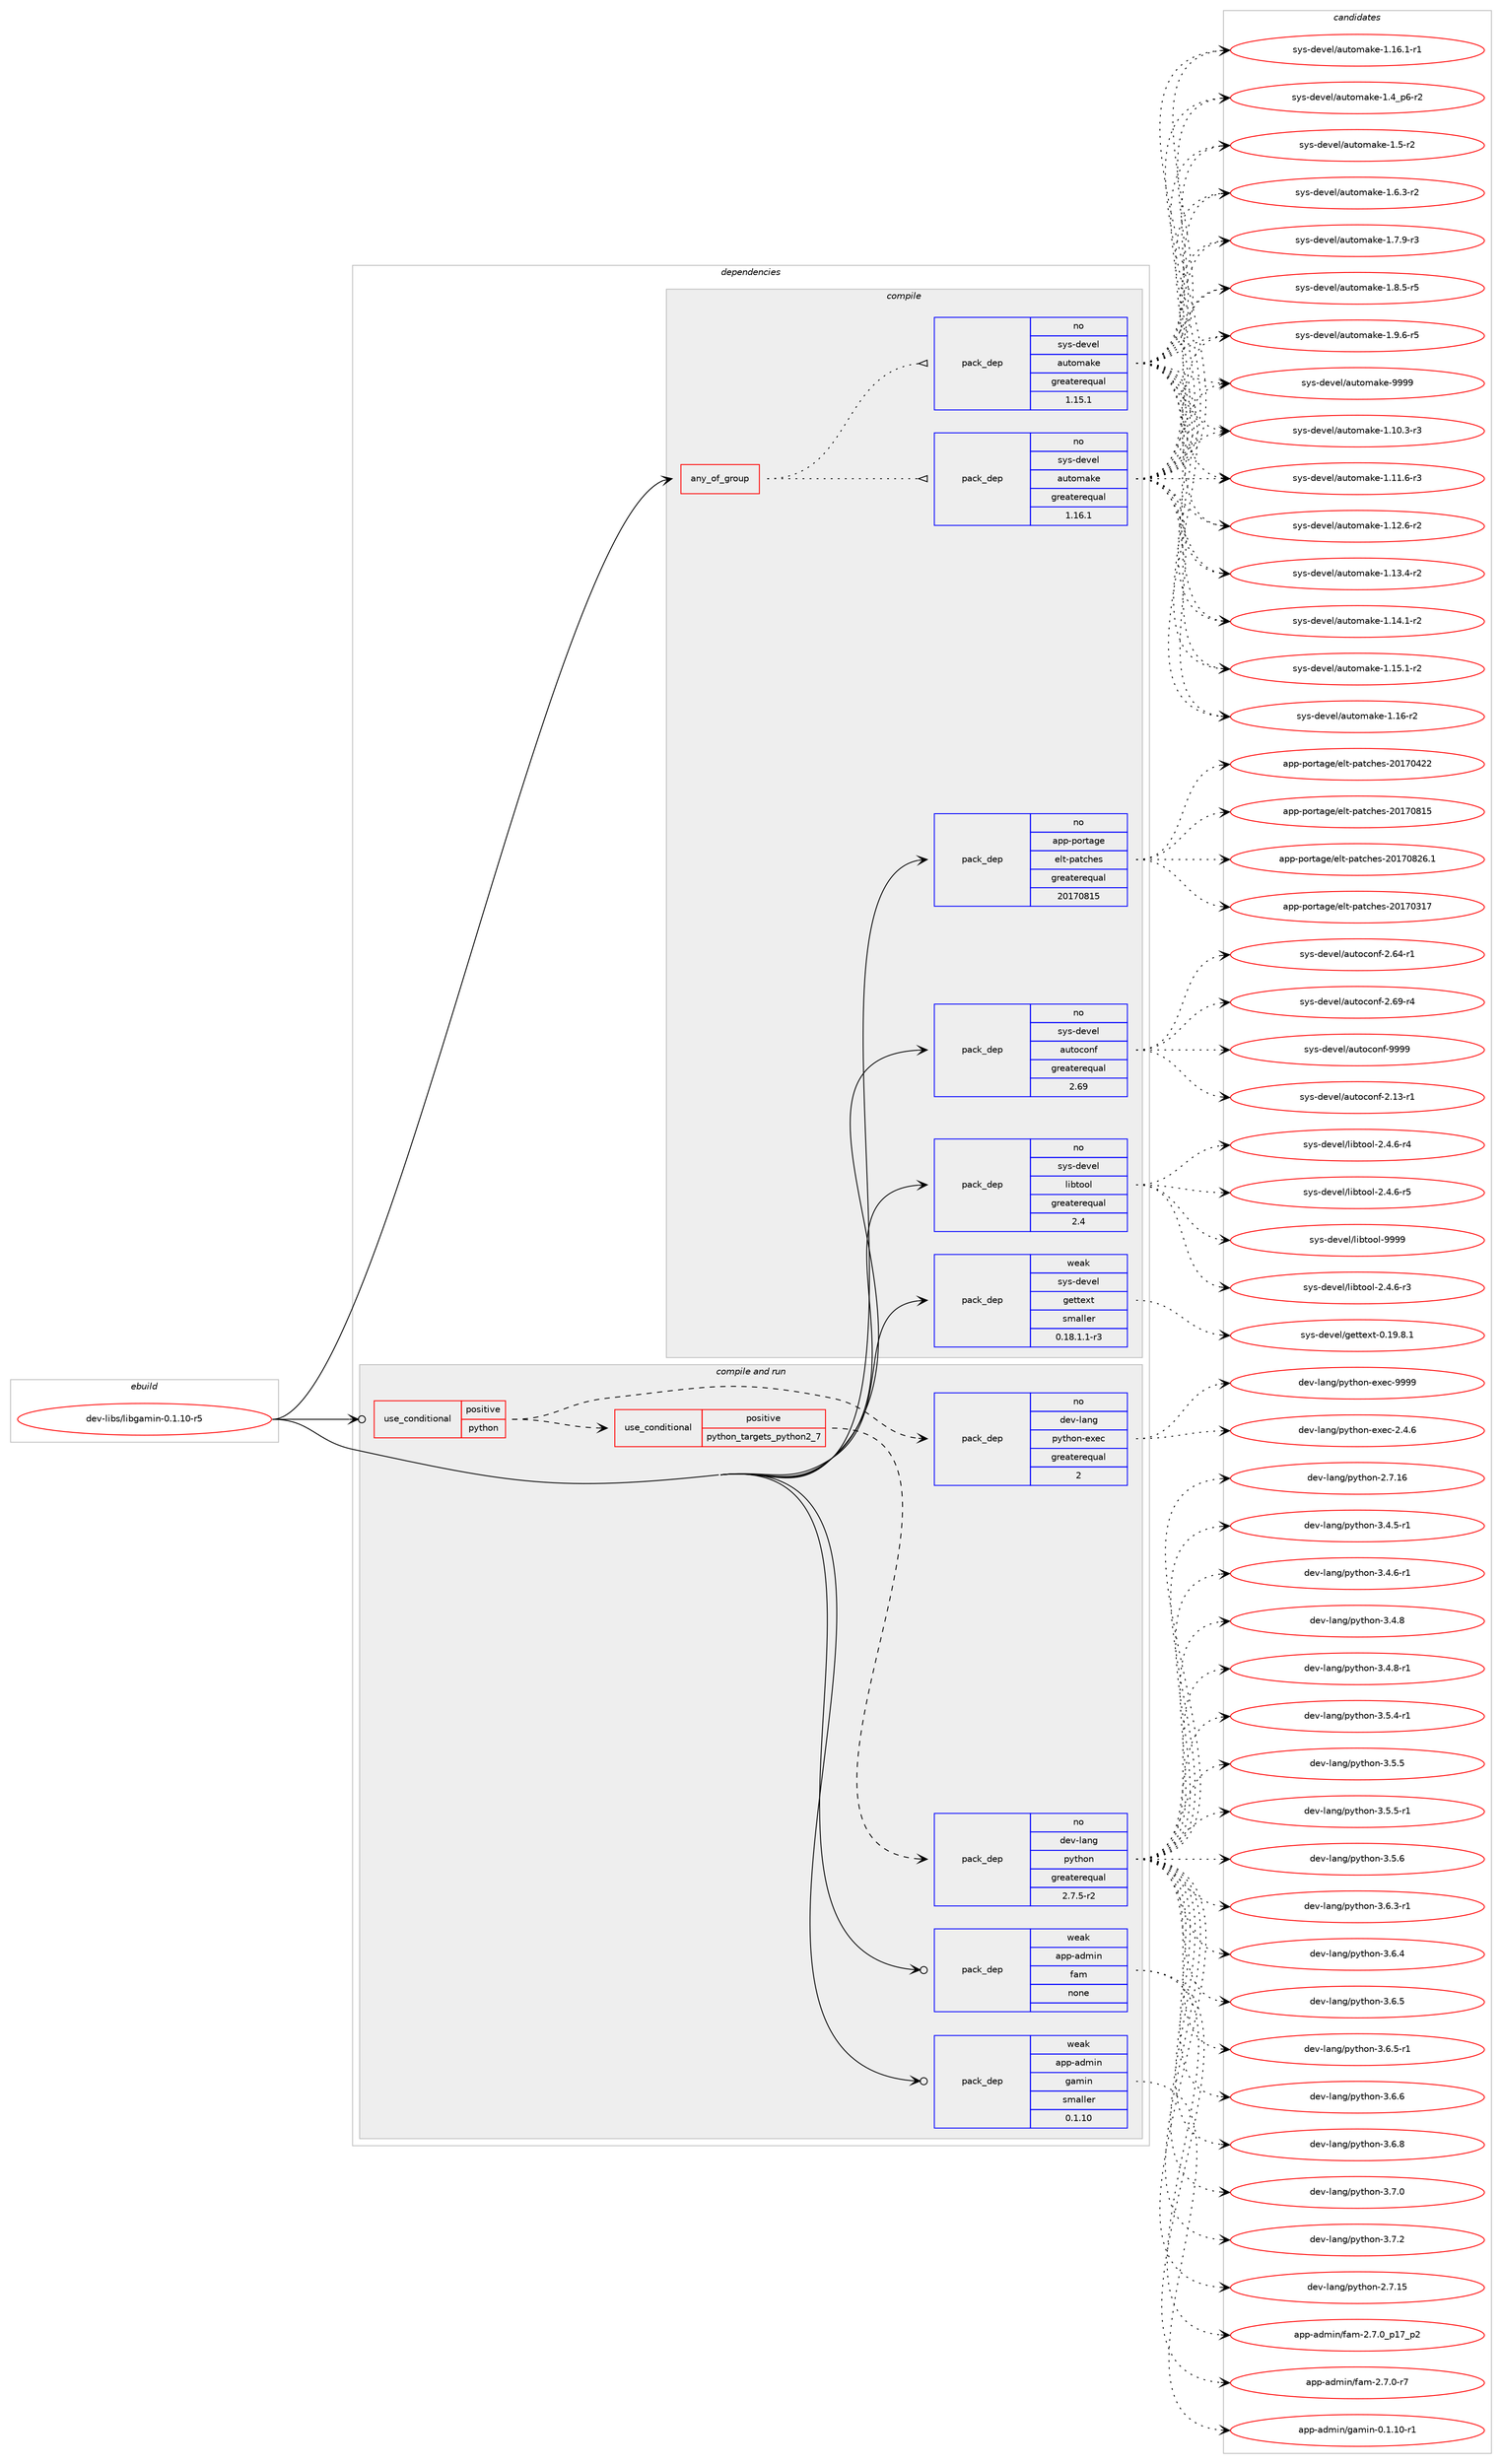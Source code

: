digraph prolog {

# *************
# Graph options
# *************

newrank=true;
concentrate=true;
compound=true;
graph [rankdir=LR,fontname=Helvetica,fontsize=10,ranksep=1.5];#, ranksep=2.5, nodesep=0.2];
edge  [arrowhead=vee];
node  [fontname=Helvetica,fontsize=10];

# **********
# The ebuild
# **********

subgraph cluster_leftcol {
color=gray;
rank=same;
label=<<i>ebuild</i>>;
id [label="dev-libs/libgamin-0.1.10-r5", color=red, width=4, href="../dev-libs/libgamin-0.1.10-r5.svg"];
}

# ****************
# The dependencies
# ****************

subgraph cluster_midcol {
color=gray;
label=<<i>dependencies</i>>;
subgraph cluster_compile {
fillcolor="#eeeeee";
style=filled;
label=<<i>compile</i>>;
subgraph any22254 {
dependency1367753 [label=<<TABLE BORDER="0" CELLBORDER="1" CELLSPACING="0" CELLPADDING="4"><TR><TD CELLPADDING="10">any_of_group</TD></TR></TABLE>>, shape=none, color=red];subgraph pack978991 {
dependency1367754 [label=<<TABLE BORDER="0" CELLBORDER="1" CELLSPACING="0" CELLPADDING="4" WIDTH="220"><TR><TD ROWSPAN="6" CELLPADDING="30">pack_dep</TD></TR><TR><TD WIDTH="110">no</TD></TR><TR><TD>sys-devel</TD></TR><TR><TD>automake</TD></TR><TR><TD>greaterequal</TD></TR><TR><TD>1.16.1</TD></TR></TABLE>>, shape=none, color=blue];
}
dependency1367753:e -> dependency1367754:w [weight=20,style="dotted",arrowhead="oinv"];
subgraph pack978992 {
dependency1367755 [label=<<TABLE BORDER="0" CELLBORDER="1" CELLSPACING="0" CELLPADDING="4" WIDTH="220"><TR><TD ROWSPAN="6" CELLPADDING="30">pack_dep</TD></TR><TR><TD WIDTH="110">no</TD></TR><TR><TD>sys-devel</TD></TR><TR><TD>automake</TD></TR><TR><TD>greaterequal</TD></TR><TR><TD>1.15.1</TD></TR></TABLE>>, shape=none, color=blue];
}
dependency1367753:e -> dependency1367755:w [weight=20,style="dotted",arrowhead="oinv"];
}
id:e -> dependency1367753:w [weight=20,style="solid",arrowhead="vee"];
subgraph pack978993 {
dependency1367756 [label=<<TABLE BORDER="0" CELLBORDER="1" CELLSPACING="0" CELLPADDING="4" WIDTH="220"><TR><TD ROWSPAN="6" CELLPADDING="30">pack_dep</TD></TR><TR><TD WIDTH="110">no</TD></TR><TR><TD>app-portage</TD></TR><TR><TD>elt-patches</TD></TR><TR><TD>greaterequal</TD></TR><TR><TD>20170815</TD></TR></TABLE>>, shape=none, color=blue];
}
id:e -> dependency1367756:w [weight=20,style="solid",arrowhead="vee"];
subgraph pack978994 {
dependency1367757 [label=<<TABLE BORDER="0" CELLBORDER="1" CELLSPACING="0" CELLPADDING="4" WIDTH="220"><TR><TD ROWSPAN="6" CELLPADDING="30">pack_dep</TD></TR><TR><TD WIDTH="110">no</TD></TR><TR><TD>sys-devel</TD></TR><TR><TD>autoconf</TD></TR><TR><TD>greaterequal</TD></TR><TR><TD>2.69</TD></TR></TABLE>>, shape=none, color=blue];
}
id:e -> dependency1367757:w [weight=20,style="solid",arrowhead="vee"];
subgraph pack978995 {
dependency1367758 [label=<<TABLE BORDER="0" CELLBORDER="1" CELLSPACING="0" CELLPADDING="4" WIDTH="220"><TR><TD ROWSPAN="6" CELLPADDING="30">pack_dep</TD></TR><TR><TD WIDTH="110">no</TD></TR><TR><TD>sys-devel</TD></TR><TR><TD>libtool</TD></TR><TR><TD>greaterequal</TD></TR><TR><TD>2.4</TD></TR></TABLE>>, shape=none, color=blue];
}
id:e -> dependency1367758:w [weight=20,style="solid",arrowhead="vee"];
subgraph pack978996 {
dependency1367759 [label=<<TABLE BORDER="0" CELLBORDER="1" CELLSPACING="0" CELLPADDING="4" WIDTH="220"><TR><TD ROWSPAN="6" CELLPADDING="30">pack_dep</TD></TR><TR><TD WIDTH="110">weak</TD></TR><TR><TD>sys-devel</TD></TR><TR><TD>gettext</TD></TR><TR><TD>smaller</TD></TR><TR><TD>0.18.1.1-r3</TD></TR></TABLE>>, shape=none, color=blue];
}
id:e -> dependency1367759:w [weight=20,style="solid",arrowhead="vee"];
}
subgraph cluster_compileandrun {
fillcolor="#eeeeee";
style=filled;
label=<<i>compile and run</i>>;
subgraph cond365956 {
dependency1367760 [label=<<TABLE BORDER="0" CELLBORDER="1" CELLSPACING="0" CELLPADDING="4"><TR><TD ROWSPAN="3" CELLPADDING="10">use_conditional</TD></TR><TR><TD>positive</TD></TR><TR><TD>python</TD></TR></TABLE>>, shape=none, color=red];
subgraph cond365957 {
dependency1367761 [label=<<TABLE BORDER="0" CELLBORDER="1" CELLSPACING="0" CELLPADDING="4"><TR><TD ROWSPAN="3" CELLPADDING="10">use_conditional</TD></TR><TR><TD>positive</TD></TR><TR><TD>python_targets_python2_7</TD></TR></TABLE>>, shape=none, color=red];
subgraph pack978997 {
dependency1367762 [label=<<TABLE BORDER="0" CELLBORDER="1" CELLSPACING="0" CELLPADDING="4" WIDTH="220"><TR><TD ROWSPAN="6" CELLPADDING="30">pack_dep</TD></TR><TR><TD WIDTH="110">no</TD></TR><TR><TD>dev-lang</TD></TR><TR><TD>python</TD></TR><TR><TD>greaterequal</TD></TR><TR><TD>2.7.5-r2</TD></TR></TABLE>>, shape=none, color=blue];
}
dependency1367761:e -> dependency1367762:w [weight=20,style="dashed",arrowhead="vee"];
}
dependency1367760:e -> dependency1367761:w [weight=20,style="dashed",arrowhead="vee"];
subgraph pack978998 {
dependency1367763 [label=<<TABLE BORDER="0" CELLBORDER="1" CELLSPACING="0" CELLPADDING="4" WIDTH="220"><TR><TD ROWSPAN="6" CELLPADDING="30">pack_dep</TD></TR><TR><TD WIDTH="110">no</TD></TR><TR><TD>dev-lang</TD></TR><TR><TD>python-exec</TD></TR><TR><TD>greaterequal</TD></TR><TR><TD>2</TD></TR></TABLE>>, shape=none, color=blue];
}
dependency1367760:e -> dependency1367763:w [weight=20,style="dashed",arrowhead="vee"];
}
id:e -> dependency1367760:w [weight=20,style="solid",arrowhead="odotvee"];
subgraph pack978999 {
dependency1367764 [label=<<TABLE BORDER="0" CELLBORDER="1" CELLSPACING="0" CELLPADDING="4" WIDTH="220"><TR><TD ROWSPAN="6" CELLPADDING="30">pack_dep</TD></TR><TR><TD WIDTH="110">weak</TD></TR><TR><TD>app-admin</TD></TR><TR><TD>fam</TD></TR><TR><TD>none</TD></TR><TR><TD></TD></TR></TABLE>>, shape=none, color=blue];
}
id:e -> dependency1367764:w [weight=20,style="solid",arrowhead="odotvee"];
subgraph pack979000 {
dependency1367765 [label=<<TABLE BORDER="0" CELLBORDER="1" CELLSPACING="0" CELLPADDING="4" WIDTH="220"><TR><TD ROWSPAN="6" CELLPADDING="30">pack_dep</TD></TR><TR><TD WIDTH="110">weak</TD></TR><TR><TD>app-admin</TD></TR><TR><TD>gamin</TD></TR><TR><TD>smaller</TD></TR><TR><TD>0.1.10</TD></TR></TABLE>>, shape=none, color=blue];
}
id:e -> dependency1367765:w [weight=20,style="solid",arrowhead="odotvee"];
}
subgraph cluster_run {
fillcolor="#eeeeee";
style=filled;
label=<<i>run</i>>;
}
}

# **************
# The candidates
# **************

subgraph cluster_choices {
rank=same;
color=gray;
label=<<i>candidates</i>>;

subgraph choice978991 {
color=black;
nodesep=1;
choice11512111545100101118101108479711711611110997107101454946494846514511451 [label="sys-devel/automake-1.10.3-r3", color=red, width=4,href="../sys-devel/automake-1.10.3-r3.svg"];
choice11512111545100101118101108479711711611110997107101454946494946544511451 [label="sys-devel/automake-1.11.6-r3", color=red, width=4,href="../sys-devel/automake-1.11.6-r3.svg"];
choice11512111545100101118101108479711711611110997107101454946495046544511450 [label="sys-devel/automake-1.12.6-r2", color=red, width=4,href="../sys-devel/automake-1.12.6-r2.svg"];
choice11512111545100101118101108479711711611110997107101454946495146524511450 [label="sys-devel/automake-1.13.4-r2", color=red, width=4,href="../sys-devel/automake-1.13.4-r2.svg"];
choice11512111545100101118101108479711711611110997107101454946495246494511450 [label="sys-devel/automake-1.14.1-r2", color=red, width=4,href="../sys-devel/automake-1.14.1-r2.svg"];
choice11512111545100101118101108479711711611110997107101454946495346494511450 [label="sys-devel/automake-1.15.1-r2", color=red, width=4,href="../sys-devel/automake-1.15.1-r2.svg"];
choice1151211154510010111810110847971171161111099710710145494649544511450 [label="sys-devel/automake-1.16-r2", color=red, width=4,href="../sys-devel/automake-1.16-r2.svg"];
choice11512111545100101118101108479711711611110997107101454946495446494511449 [label="sys-devel/automake-1.16.1-r1", color=red, width=4,href="../sys-devel/automake-1.16.1-r1.svg"];
choice115121115451001011181011084797117116111109971071014549465295112544511450 [label="sys-devel/automake-1.4_p6-r2", color=red, width=4,href="../sys-devel/automake-1.4_p6-r2.svg"];
choice11512111545100101118101108479711711611110997107101454946534511450 [label="sys-devel/automake-1.5-r2", color=red, width=4,href="../sys-devel/automake-1.5-r2.svg"];
choice115121115451001011181011084797117116111109971071014549465446514511450 [label="sys-devel/automake-1.6.3-r2", color=red, width=4,href="../sys-devel/automake-1.6.3-r2.svg"];
choice115121115451001011181011084797117116111109971071014549465546574511451 [label="sys-devel/automake-1.7.9-r3", color=red, width=4,href="../sys-devel/automake-1.7.9-r3.svg"];
choice115121115451001011181011084797117116111109971071014549465646534511453 [label="sys-devel/automake-1.8.5-r5", color=red, width=4,href="../sys-devel/automake-1.8.5-r5.svg"];
choice115121115451001011181011084797117116111109971071014549465746544511453 [label="sys-devel/automake-1.9.6-r5", color=red, width=4,href="../sys-devel/automake-1.9.6-r5.svg"];
choice115121115451001011181011084797117116111109971071014557575757 [label="sys-devel/automake-9999", color=red, width=4,href="../sys-devel/automake-9999.svg"];
dependency1367754:e -> choice11512111545100101118101108479711711611110997107101454946494846514511451:w [style=dotted,weight="100"];
dependency1367754:e -> choice11512111545100101118101108479711711611110997107101454946494946544511451:w [style=dotted,weight="100"];
dependency1367754:e -> choice11512111545100101118101108479711711611110997107101454946495046544511450:w [style=dotted,weight="100"];
dependency1367754:e -> choice11512111545100101118101108479711711611110997107101454946495146524511450:w [style=dotted,weight="100"];
dependency1367754:e -> choice11512111545100101118101108479711711611110997107101454946495246494511450:w [style=dotted,weight="100"];
dependency1367754:e -> choice11512111545100101118101108479711711611110997107101454946495346494511450:w [style=dotted,weight="100"];
dependency1367754:e -> choice1151211154510010111810110847971171161111099710710145494649544511450:w [style=dotted,weight="100"];
dependency1367754:e -> choice11512111545100101118101108479711711611110997107101454946495446494511449:w [style=dotted,weight="100"];
dependency1367754:e -> choice115121115451001011181011084797117116111109971071014549465295112544511450:w [style=dotted,weight="100"];
dependency1367754:e -> choice11512111545100101118101108479711711611110997107101454946534511450:w [style=dotted,weight="100"];
dependency1367754:e -> choice115121115451001011181011084797117116111109971071014549465446514511450:w [style=dotted,weight="100"];
dependency1367754:e -> choice115121115451001011181011084797117116111109971071014549465546574511451:w [style=dotted,weight="100"];
dependency1367754:e -> choice115121115451001011181011084797117116111109971071014549465646534511453:w [style=dotted,weight="100"];
dependency1367754:e -> choice115121115451001011181011084797117116111109971071014549465746544511453:w [style=dotted,weight="100"];
dependency1367754:e -> choice115121115451001011181011084797117116111109971071014557575757:w [style=dotted,weight="100"];
}
subgraph choice978992 {
color=black;
nodesep=1;
choice11512111545100101118101108479711711611110997107101454946494846514511451 [label="sys-devel/automake-1.10.3-r3", color=red, width=4,href="../sys-devel/automake-1.10.3-r3.svg"];
choice11512111545100101118101108479711711611110997107101454946494946544511451 [label="sys-devel/automake-1.11.6-r3", color=red, width=4,href="../sys-devel/automake-1.11.6-r3.svg"];
choice11512111545100101118101108479711711611110997107101454946495046544511450 [label="sys-devel/automake-1.12.6-r2", color=red, width=4,href="../sys-devel/automake-1.12.6-r2.svg"];
choice11512111545100101118101108479711711611110997107101454946495146524511450 [label="sys-devel/automake-1.13.4-r2", color=red, width=4,href="../sys-devel/automake-1.13.4-r2.svg"];
choice11512111545100101118101108479711711611110997107101454946495246494511450 [label="sys-devel/automake-1.14.1-r2", color=red, width=4,href="../sys-devel/automake-1.14.1-r2.svg"];
choice11512111545100101118101108479711711611110997107101454946495346494511450 [label="sys-devel/automake-1.15.1-r2", color=red, width=4,href="../sys-devel/automake-1.15.1-r2.svg"];
choice1151211154510010111810110847971171161111099710710145494649544511450 [label="sys-devel/automake-1.16-r2", color=red, width=4,href="../sys-devel/automake-1.16-r2.svg"];
choice11512111545100101118101108479711711611110997107101454946495446494511449 [label="sys-devel/automake-1.16.1-r1", color=red, width=4,href="../sys-devel/automake-1.16.1-r1.svg"];
choice115121115451001011181011084797117116111109971071014549465295112544511450 [label="sys-devel/automake-1.4_p6-r2", color=red, width=4,href="../sys-devel/automake-1.4_p6-r2.svg"];
choice11512111545100101118101108479711711611110997107101454946534511450 [label="sys-devel/automake-1.5-r2", color=red, width=4,href="../sys-devel/automake-1.5-r2.svg"];
choice115121115451001011181011084797117116111109971071014549465446514511450 [label="sys-devel/automake-1.6.3-r2", color=red, width=4,href="../sys-devel/automake-1.6.3-r2.svg"];
choice115121115451001011181011084797117116111109971071014549465546574511451 [label="sys-devel/automake-1.7.9-r3", color=red, width=4,href="../sys-devel/automake-1.7.9-r3.svg"];
choice115121115451001011181011084797117116111109971071014549465646534511453 [label="sys-devel/automake-1.8.5-r5", color=red, width=4,href="../sys-devel/automake-1.8.5-r5.svg"];
choice115121115451001011181011084797117116111109971071014549465746544511453 [label="sys-devel/automake-1.9.6-r5", color=red, width=4,href="../sys-devel/automake-1.9.6-r5.svg"];
choice115121115451001011181011084797117116111109971071014557575757 [label="sys-devel/automake-9999", color=red, width=4,href="../sys-devel/automake-9999.svg"];
dependency1367755:e -> choice11512111545100101118101108479711711611110997107101454946494846514511451:w [style=dotted,weight="100"];
dependency1367755:e -> choice11512111545100101118101108479711711611110997107101454946494946544511451:w [style=dotted,weight="100"];
dependency1367755:e -> choice11512111545100101118101108479711711611110997107101454946495046544511450:w [style=dotted,weight="100"];
dependency1367755:e -> choice11512111545100101118101108479711711611110997107101454946495146524511450:w [style=dotted,weight="100"];
dependency1367755:e -> choice11512111545100101118101108479711711611110997107101454946495246494511450:w [style=dotted,weight="100"];
dependency1367755:e -> choice11512111545100101118101108479711711611110997107101454946495346494511450:w [style=dotted,weight="100"];
dependency1367755:e -> choice1151211154510010111810110847971171161111099710710145494649544511450:w [style=dotted,weight="100"];
dependency1367755:e -> choice11512111545100101118101108479711711611110997107101454946495446494511449:w [style=dotted,weight="100"];
dependency1367755:e -> choice115121115451001011181011084797117116111109971071014549465295112544511450:w [style=dotted,weight="100"];
dependency1367755:e -> choice11512111545100101118101108479711711611110997107101454946534511450:w [style=dotted,weight="100"];
dependency1367755:e -> choice115121115451001011181011084797117116111109971071014549465446514511450:w [style=dotted,weight="100"];
dependency1367755:e -> choice115121115451001011181011084797117116111109971071014549465546574511451:w [style=dotted,weight="100"];
dependency1367755:e -> choice115121115451001011181011084797117116111109971071014549465646534511453:w [style=dotted,weight="100"];
dependency1367755:e -> choice115121115451001011181011084797117116111109971071014549465746544511453:w [style=dotted,weight="100"];
dependency1367755:e -> choice115121115451001011181011084797117116111109971071014557575757:w [style=dotted,weight="100"];
}
subgraph choice978993 {
color=black;
nodesep=1;
choice97112112451121111141169710310147101108116451129711699104101115455048495548514955 [label="app-portage/elt-patches-20170317", color=red, width=4,href="../app-portage/elt-patches-20170317.svg"];
choice97112112451121111141169710310147101108116451129711699104101115455048495548525050 [label="app-portage/elt-patches-20170422", color=red, width=4,href="../app-portage/elt-patches-20170422.svg"];
choice97112112451121111141169710310147101108116451129711699104101115455048495548564953 [label="app-portage/elt-patches-20170815", color=red, width=4,href="../app-portage/elt-patches-20170815.svg"];
choice971121124511211111411697103101471011081164511297116991041011154550484955485650544649 [label="app-portage/elt-patches-20170826.1", color=red, width=4,href="../app-portage/elt-patches-20170826.1.svg"];
dependency1367756:e -> choice97112112451121111141169710310147101108116451129711699104101115455048495548514955:w [style=dotted,weight="100"];
dependency1367756:e -> choice97112112451121111141169710310147101108116451129711699104101115455048495548525050:w [style=dotted,weight="100"];
dependency1367756:e -> choice97112112451121111141169710310147101108116451129711699104101115455048495548564953:w [style=dotted,weight="100"];
dependency1367756:e -> choice971121124511211111411697103101471011081164511297116991041011154550484955485650544649:w [style=dotted,weight="100"];
}
subgraph choice978994 {
color=black;
nodesep=1;
choice1151211154510010111810110847971171161119911111010245504649514511449 [label="sys-devel/autoconf-2.13-r1", color=red, width=4,href="../sys-devel/autoconf-2.13-r1.svg"];
choice1151211154510010111810110847971171161119911111010245504654524511449 [label="sys-devel/autoconf-2.64-r1", color=red, width=4,href="../sys-devel/autoconf-2.64-r1.svg"];
choice1151211154510010111810110847971171161119911111010245504654574511452 [label="sys-devel/autoconf-2.69-r4", color=red, width=4,href="../sys-devel/autoconf-2.69-r4.svg"];
choice115121115451001011181011084797117116111991111101024557575757 [label="sys-devel/autoconf-9999", color=red, width=4,href="../sys-devel/autoconf-9999.svg"];
dependency1367757:e -> choice1151211154510010111810110847971171161119911111010245504649514511449:w [style=dotted,weight="100"];
dependency1367757:e -> choice1151211154510010111810110847971171161119911111010245504654524511449:w [style=dotted,weight="100"];
dependency1367757:e -> choice1151211154510010111810110847971171161119911111010245504654574511452:w [style=dotted,weight="100"];
dependency1367757:e -> choice115121115451001011181011084797117116111991111101024557575757:w [style=dotted,weight="100"];
}
subgraph choice978995 {
color=black;
nodesep=1;
choice1151211154510010111810110847108105981161111111084550465246544511451 [label="sys-devel/libtool-2.4.6-r3", color=red, width=4,href="../sys-devel/libtool-2.4.6-r3.svg"];
choice1151211154510010111810110847108105981161111111084550465246544511452 [label="sys-devel/libtool-2.4.6-r4", color=red, width=4,href="../sys-devel/libtool-2.4.6-r4.svg"];
choice1151211154510010111810110847108105981161111111084550465246544511453 [label="sys-devel/libtool-2.4.6-r5", color=red, width=4,href="../sys-devel/libtool-2.4.6-r5.svg"];
choice1151211154510010111810110847108105981161111111084557575757 [label="sys-devel/libtool-9999", color=red, width=4,href="../sys-devel/libtool-9999.svg"];
dependency1367758:e -> choice1151211154510010111810110847108105981161111111084550465246544511451:w [style=dotted,weight="100"];
dependency1367758:e -> choice1151211154510010111810110847108105981161111111084550465246544511452:w [style=dotted,weight="100"];
dependency1367758:e -> choice1151211154510010111810110847108105981161111111084550465246544511453:w [style=dotted,weight="100"];
dependency1367758:e -> choice1151211154510010111810110847108105981161111111084557575757:w [style=dotted,weight="100"];
}
subgraph choice978996 {
color=black;
nodesep=1;
choice1151211154510010111810110847103101116116101120116454846495746564649 [label="sys-devel/gettext-0.19.8.1", color=red, width=4,href="../sys-devel/gettext-0.19.8.1.svg"];
dependency1367759:e -> choice1151211154510010111810110847103101116116101120116454846495746564649:w [style=dotted,weight="100"];
}
subgraph choice978997 {
color=black;
nodesep=1;
choice10010111845108971101034711212111610411111045504655464953 [label="dev-lang/python-2.7.15", color=red, width=4,href="../dev-lang/python-2.7.15.svg"];
choice10010111845108971101034711212111610411111045504655464954 [label="dev-lang/python-2.7.16", color=red, width=4,href="../dev-lang/python-2.7.16.svg"];
choice1001011184510897110103471121211161041111104551465246534511449 [label="dev-lang/python-3.4.5-r1", color=red, width=4,href="../dev-lang/python-3.4.5-r1.svg"];
choice1001011184510897110103471121211161041111104551465246544511449 [label="dev-lang/python-3.4.6-r1", color=red, width=4,href="../dev-lang/python-3.4.6-r1.svg"];
choice100101118451089711010347112121116104111110455146524656 [label="dev-lang/python-3.4.8", color=red, width=4,href="../dev-lang/python-3.4.8.svg"];
choice1001011184510897110103471121211161041111104551465246564511449 [label="dev-lang/python-3.4.8-r1", color=red, width=4,href="../dev-lang/python-3.4.8-r1.svg"];
choice1001011184510897110103471121211161041111104551465346524511449 [label="dev-lang/python-3.5.4-r1", color=red, width=4,href="../dev-lang/python-3.5.4-r1.svg"];
choice100101118451089711010347112121116104111110455146534653 [label="dev-lang/python-3.5.5", color=red, width=4,href="../dev-lang/python-3.5.5.svg"];
choice1001011184510897110103471121211161041111104551465346534511449 [label="dev-lang/python-3.5.5-r1", color=red, width=4,href="../dev-lang/python-3.5.5-r1.svg"];
choice100101118451089711010347112121116104111110455146534654 [label="dev-lang/python-3.5.6", color=red, width=4,href="../dev-lang/python-3.5.6.svg"];
choice1001011184510897110103471121211161041111104551465446514511449 [label="dev-lang/python-3.6.3-r1", color=red, width=4,href="../dev-lang/python-3.6.3-r1.svg"];
choice100101118451089711010347112121116104111110455146544652 [label="dev-lang/python-3.6.4", color=red, width=4,href="../dev-lang/python-3.6.4.svg"];
choice100101118451089711010347112121116104111110455146544653 [label="dev-lang/python-3.6.5", color=red, width=4,href="../dev-lang/python-3.6.5.svg"];
choice1001011184510897110103471121211161041111104551465446534511449 [label="dev-lang/python-3.6.5-r1", color=red, width=4,href="../dev-lang/python-3.6.5-r1.svg"];
choice100101118451089711010347112121116104111110455146544654 [label="dev-lang/python-3.6.6", color=red, width=4,href="../dev-lang/python-3.6.6.svg"];
choice100101118451089711010347112121116104111110455146544656 [label="dev-lang/python-3.6.8", color=red, width=4,href="../dev-lang/python-3.6.8.svg"];
choice100101118451089711010347112121116104111110455146554648 [label="dev-lang/python-3.7.0", color=red, width=4,href="../dev-lang/python-3.7.0.svg"];
choice100101118451089711010347112121116104111110455146554650 [label="dev-lang/python-3.7.2", color=red, width=4,href="../dev-lang/python-3.7.2.svg"];
dependency1367762:e -> choice10010111845108971101034711212111610411111045504655464953:w [style=dotted,weight="100"];
dependency1367762:e -> choice10010111845108971101034711212111610411111045504655464954:w [style=dotted,weight="100"];
dependency1367762:e -> choice1001011184510897110103471121211161041111104551465246534511449:w [style=dotted,weight="100"];
dependency1367762:e -> choice1001011184510897110103471121211161041111104551465246544511449:w [style=dotted,weight="100"];
dependency1367762:e -> choice100101118451089711010347112121116104111110455146524656:w [style=dotted,weight="100"];
dependency1367762:e -> choice1001011184510897110103471121211161041111104551465246564511449:w [style=dotted,weight="100"];
dependency1367762:e -> choice1001011184510897110103471121211161041111104551465346524511449:w [style=dotted,weight="100"];
dependency1367762:e -> choice100101118451089711010347112121116104111110455146534653:w [style=dotted,weight="100"];
dependency1367762:e -> choice1001011184510897110103471121211161041111104551465346534511449:w [style=dotted,weight="100"];
dependency1367762:e -> choice100101118451089711010347112121116104111110455146534654:w [style=dotted,weight="100"];
dependency1367762:e -> choice1001011184510897110103471121211161041111104551465446514511449:w [style=dotted,weight="100"];
dependency1367762:e -> choice100101118451089711010347112121116104111110455146544652:w [style=dotted,weight="100"];
dependency1367762:e -> choice100101118451089711010347112121116104111110455146544653:w [style=dotted,weight="100"];
dependency1367762:e -> choice1001011184510897110103471121211161041111104551465446534511449:w [style=dotted,weight="100"];
dependency1367762:e -> choice100101118451089711010347112121116104111110455146544654:w [style=dotted,weight="100"];
dependency1367762:e -> choice100101118451089711010347112121116104111110455146544656:w [style=dotted,weight="100"];
dependency1367762:e -> choice100101118451089711010347112121116104111110455146554648:w [style=dotted,weight="100"];
dependency1367762:e -> choice100101118451089711010347112121116104111110455146554650:w [style=dotted,weight="100"];
}
subgraph choice978998 {
color=black;
nodesep=1;
choice1001011184510897110103471121211161041111104510112010199455046524654 [label="dev-lang/python-exec-2.4.6", color=red, width=4,href="../dev-lang/python-exec-2.4.6.svg"];
choice10010111845108971101034711212111610411111045101120101994557575757 [label="dev-lang/python-exec-9999", color=red, width=4,href="../dev-lang/python-exec-9999.svg"];
dependency1367763:e -> choice1001011184510897110103471121211161041111104510112010199455046524654:w [style=dotted,weight="100"];
dependency1367763:e -> choice10010111845108971101034711212111610411111045101120101994557575757:w [style=dotted,weight="100"];
}
subgraph choice978999 {
color=black;
nodesep=1;
choice97112112459710010910511047102971094550465546484511455 [label="app-admin/fam-2.7.0-r7", color=red, width=4,href="../app-admin/fam-2.7.0-r7.svg"];
choice97112112459710010910511047102971094550465546489511249559511250 [label="app-admin/fam-2.7.0_p17_p2", color=red, width=4,href="../app-admin/fam-2.7.0_p17_p2.svg"];
dependency1367764:e -> choice97112112459710010910511047102971094550465546484511455:w [style=dotted,weight="100"];
dependency1367764:e -> choice97112112459710010910511047102971094550465546489511249559511250:w [style=dotted,weight="100"];
}
subgraph choice979000 {
color=black;
nodesep=1;
choice9711211245971001091051104710397109105110454846494649484511449 [label="app-admin/gamin-0.1.10-r1", color=red, width=4,href="../app-admin/gamin-0.1.10-r1.svg"];
dependency1367765:e -> choice9711211245971001091051104710397109105110454846494649484511449:w [style=dotted,weight="100"];
}
}

}
